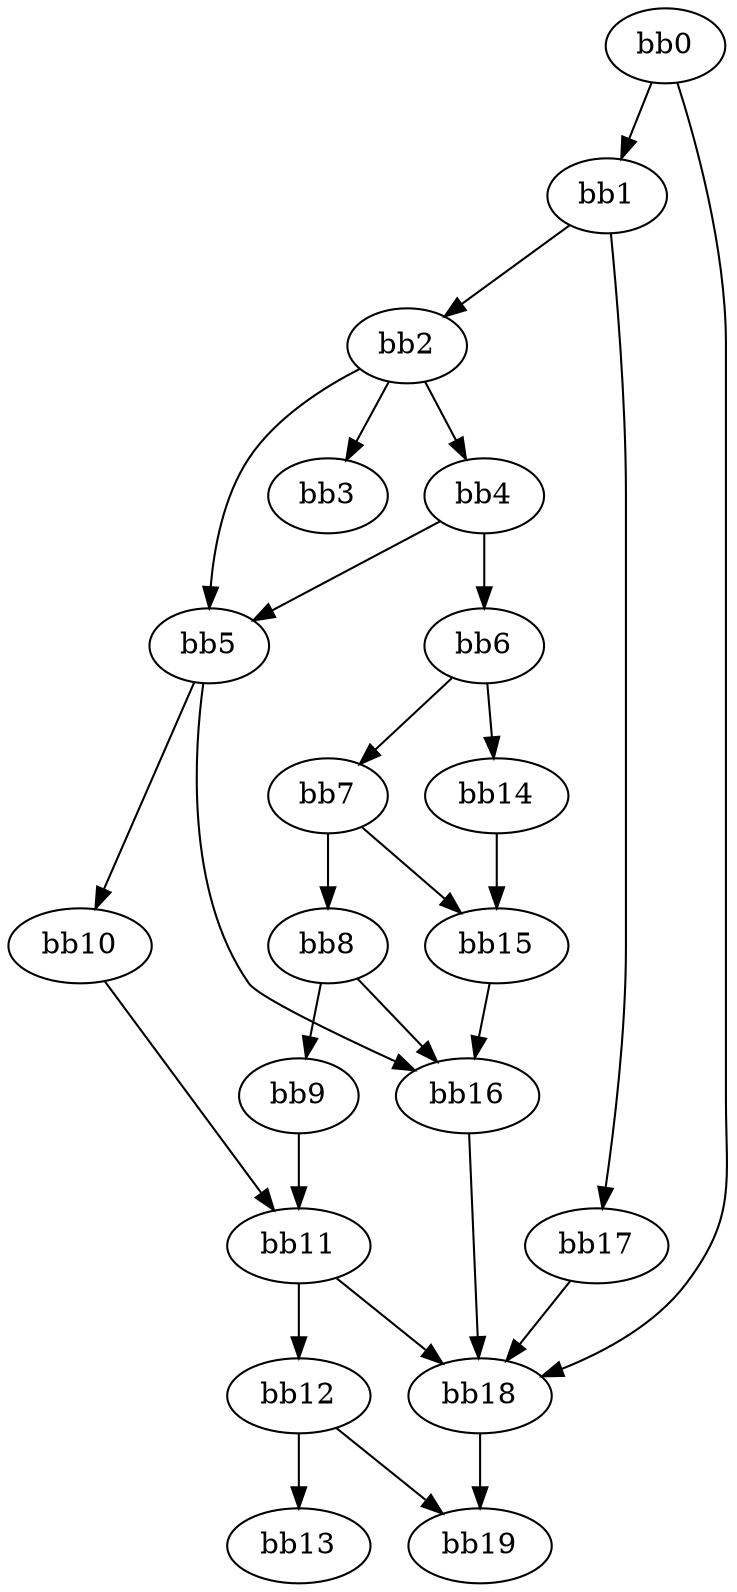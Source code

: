 digraph {
    0 [ label = "bb0\l" ]
    1 [ label = "bb1\l" ]
    2 [ label = "bb2\l" ]
    3 [ label = "bb3\l" ]
    4 [ label = "bb4\l" ]
    5 [ label = "bb5\l" ]
    6 [ label = "bb6\l" ]
    7 [ label = "bb7\l" ]
    8 [ label = "bb8\l" ]
    9 [ label = "bb9\l" ]
    10 [ label = "bb10\l" ]
    11 [ label = "bb11\l" ]
    12 [ label = "bb12\l" ]
    13 [ label = "bb13\l" ]
    14 [ label = "bb14\l" ]
    15 [ label = "bb15\l" ]
    16 [ label = "bb16\l" ]
    17 [ label = "bb17\l" ]
    18 [ label = "bb18\l" ]
    19 [ label = "bb19\l" ]
    0 -> 1 [ ]
    0 -> 18 [ ]
    1 -> 2 [ ]
    1 -> 17 [ ]
    2 -> 3 [ ]
    2 -> 4 [ ]
    2 -> 5 [ ]
    4 -> 5 [ ]
    4 -> 6 [ ]
    5 -> 10 [ ]
    5 -> 16 [ ]
    6 -> 7 [ ]
    6 -> 14 [ ]
    7 -> 8 [ ]
    7 -> 15 [ ]
    8 -> 9 [ ]
    8 -> 16 [ ]
    9 -> 11 [ ]
    10 -> 11 [ ]
    11 -> 12 [ ]
    11 -> 18 [ ]
    12 -> 13 [ ]
    12 -> 19 [ ]
    14 -> 15 [ ]
    15 -> 16 [ ]
    16 -> 18 [ ]
    17 -> 18 [ ]
    18 -> 19 [ ]
}

